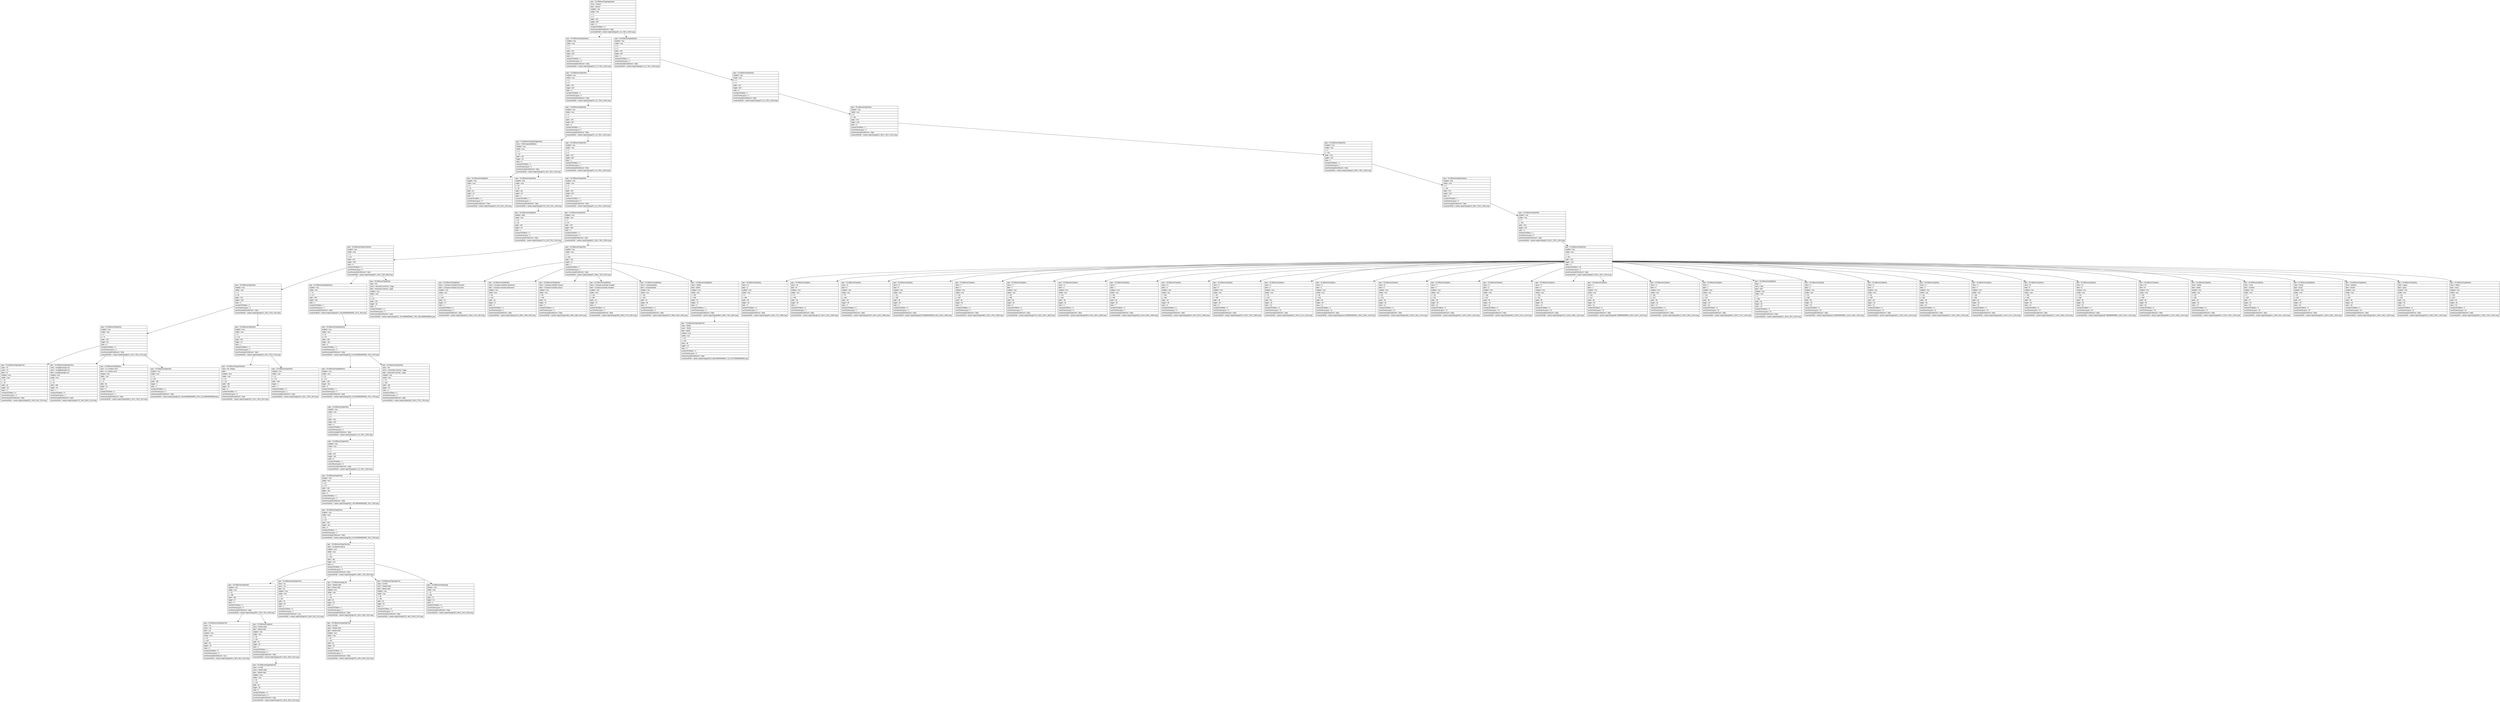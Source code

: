 digraph Layout {

	node [shape=record fontname=Arial];

	0	[label="{type = XCUIElementTypeApplication\l|name = Newton\l|label = Newton\l|enabled = true\l|visible = true\l|x = 0\l|y = 0\l|width = 375\l|height = 667\l|index = 0\l|numberOfChildren = 3\l|eventGeneratedOnElement = false \l|screenshotPath = newton-reply/S2/pngs/0.0_0.0_750.0_1334.0.png\l}"]
	1	[label="{type = XCUIElementTypeWindow\l|enabled = true\l|visible = true\l|x = 0\l|y = 0\l|width = 375\l|height = 667\l|index = 0\l|numberOfChildren = 1\l|numInParentLayout = 0\l|eventGeneratedOnElement = false \l|screenshotPath = newton-reply/S2/pngs/0.0_0.0_750.0_1334.0.png\l}"]
	2	[label="{type = XCUIElementTypeWindow\l|enabled = true\l|visible = true\l|x = 0\l|y = 0\l|width = 375\l|height = 667\l|index = 2\l|numberOfChildren = 1\l|numInParentLayout = 2\l|eventGeneratedOnElement = false \l|screenshotPath = newton-reply/S2/pngs/0.0_0.0_750.0_1334.0.png\l}"]
	3	[label="{type = XCUIElementTypeOther\l|enabled = true\l|visible = true\l|x = 0\l|y = 0\l|width = 375\l|height = 667\l|index = 0\l|numberOfChildren = 1\l|numInParentLayout = 0\l|eventGeneratedOnElement = false \l|screenshotPath = newton-reply/S2/pngs/0.0_0.0_750.0_1334.0.png\l}"]
	4	[label="{type = XCUIElementTypeOther\l|enabled = true\l|visible = true\l|x = 0\l|y = 0\l|width = 375\l|height = 667\l|index = 0\l|numberOfChildren = 1\l|numInParentLayout = 0\l|eventGeneratedOnElement = false \l|screenshotPath = newton-reply/S2/pngs/0.0_0.0_750.0_1334.0.png\l}"]
	5	[label="{type = XCUIElementTypeOther\l|enabled = true\l|visible = true\l|x = 0\l|y = 0\l|width = 375\l|height = 667\l|index = 0\l|numberOfChildren = 2\l|numInParentLayout = 0\l|eventGeneratedOnElement = false \l|screenshotPath = newton-reply/S2/pngs/0.0_0.0_750.0_1334.0.png\l}"]
	6	[label="{type = XCUIElementTypeOther\l|enabled = true\l|visible = true\l|x = 0\l|y = 451\l|width = 375\l|height = 216\l|index = 0\l|numberOfChildren = 2\l|numInParentLayout = 0\l|eventGeneratedOnElement = false \l|screenshotPath = newton-reply/S2/pngs/0.0_902.0_750.0_1334.0.png\l}"]
	7	[label="{type = XCUIElementTypeNavigationBar\l|name = CMComposeMailView\l|enabled = true\l|visible = true\l|x = 0\l|y = 20\l|width = 375\l|height = 44\l|index = 0\l|numberOfChildren = 2\l|numInParentLayout = 0\l|eventGeneratedOnElement = false \l|screenshotPath = newton-reply/S2/pngs/0.0_40.0_750.0_128.0.png\l}"]
	8	[label="{type = XCUIElementTypeOther\l|enabled = true\l|visible = true\l|x = 0\l|y = 0\l|width = 375\l|height = 667\l|index = 1\l|numberOfChildren = 1\l|numInParentLayout = 1\l|eventGeneratedOnElement = false \l|screenshotPath = newton-reply/S2/pngs/0.0_0.0_750.0_1334.0.png\l}"]
	9	[label="{type = XCUIElementTypeOther\l|enabled = true\l|visible = true\l|x = 0\l|y = 451\l|width = 375\l|height = 216\l|index = 1\l|numberOfChildren = 1\l|numInParentLayout = 1\l|eventGeneratedOnElement = false \l|screenshotPath = newton-reply/S2/pngs/0.0_902.0_750.0_1334.0.png\l}"]
	10	[label="{type = XCUIElementTypeButton\l|enabled = true\l|visible = true\l|x = 8\l|y = 20\l|width = 32\l|height = 44\l|index = 0\l|numberOfChildren = 0\l|numInParentLayout = 0\l|eventGeneratedOnElement = false \l|screenshotPath = newton-reply/S2/pngs/16.0_40.0_80.0_128.0.png\l}"]
	11	[label="{type = XCUIElementTypeOther\l|enabled = true\l|visible = true\l|x = 87\l|y = 20\l|width = 201\l|height = 44\l|index = 1\l|numberOfChildren = 2\l|numInParentLayout = 1\l|eventGeneratedOnElement = false \l|screenshotPath = newton-reply/S2/pngs/174.0_40.0_576.0_128.0.png\l}"]
	12	[label="{type = XCUIElementTypeOther\l|enabled = true\l|visible = true\l|x = 0\l|y = 0\l|width = 375\l|height = 667\l|index = 0\l|numberOfChildren = 1\l|numInParentLayout = 0\l|eventGeneratedOnElement = false \l|screenshotPath = newton-reply/S2/pngs/0.0_0.0_750.0_1334.0.png\l}"]
	13	[label="{type = XCUIElementTypeKeyboard\l|enabled = true\l|visible = true\l|x = 0\l|y = 451\l|width = 375\l|height = 216\l|index = 0\l|numberOfChildren = 1\l|numInParentLayout = 0\l|eventGeneratedOnElement = false \l|screenshotPath = newton-reply/S2/pngs/0.0_902.0_750.0_1334.0.png\l}"]
	14	[label="{type = XCUIElementTypeButton\l|enabled = false\l|visible = true\l|x = 87\l|y = 20\l|width = 201\l|height = 44\l|index = 1\l|numberOfChildren = 0\l|numInParentLayout = 1\l|eventGeneratedOnElement = false \l|screenshotPath = newton-reply/S2/pngs/174.0_40.0_576.0_128.0.png\l}"]
	15	[label="{type = XCUIElementTypeOther\l|enabled = true\l|visible = true\l|x = 0\l|y = 64\l|width = 375\l|height = 603\l|index = 0\l|numberOfChildren = 2\l|numInParentLayout = 0\l|eventGeneratedOnElement = false \l|screenshotPath = newton-reply/S2/pngs/0.0_128.0_750.0_1334.0.png\l}"]
	16	[label="{type = XCUIElementTypeOther\l|enabled = true\l|visible = true\l|x = 0\l|y = 451\l|width = 375\l|height = 216\l|index = 0\l|numberOfChildren = 1\l|numInParentLayout = 0\l|eventGeneratedOnElement = false \l|screenshotPath = newton-reply/S2/pngs/0.0_902.0_750.0_1334.0.png\l}"]
	17	[label="{type = XCUIElementTypeScrollView\l|enabled = true\l|visible = true\l|x = 0\l|y = 64\l|width = 375\l|height = 340\l|index = 0\l|numberOfChildren = 4\l|numInParentLayout = 0\l|eventGeneratedOnElement = false \l|screenshotPath = newton-reply/S2/pngs/0.0_128.0_750.0_808.0.png\l}"]
	18	[label="{type = XCUIElementTypeOther\l|enabled = true\l|visible = true\l|x = 0\l|y = 404\l|width = 375\l|height = 47\l|index = 1\l|numberOfChildren = 7\l|numInParentLayout = 1\l|eventGeneratedOnElement = false \l|screenshotPath = newton-reply/S2/pngs/0.0_808.0_750.0_902.0.png\l}"]
	19	[label="{type = XCUIElementTypeOther\l|enabled = true\l|visible = true\l|x = 0\l|y = 451\l|width = 375\l|height = 216\l|index = 0\l|numberOfChildren = 33\l|numInParentLayout = 0\l|eventGeneratedOnElement = false \l|screenshotPath = newton-reply/S2/pngs/0.0_902.0_750.0_1334.0.png\l}"]
	20	[label="{type = XCUIElementTypeOther\l|enabled = true\l|visible = true\l|x = 0\l|y = 64\l|width = 375\l|height = 108\l|index = 0\l|numberOfChildren = 2\l|numInParentLayout = 0\l|eventGeneratedOnElement = false \l|screenshotPath = newton-reply/S2/pngs/0.0_128.0_750.0_344.0.png\l}"]
	21	[label="{type = XCUIElementTypeWebView\l|enabled = true\l|visible = true\l|x = 15\l|y = 172\l|width = 345\l|height = 181\l|index = 1\l|numberOfChildren = 1\l|numInParentLayout = 1\l|eventGeneratedOnElement = false \l|screenshotPath = newton-reply/S2/pngs/30.0_344.00000000000006_720.0_706.0.png\l}"]
	22	[label="{type = XCUIElementTypeOther\l|value = 0%\l|name = Horizontal scroll bar, 1 page\l|label = Horizontal scroll bar, 1 page\l|enabled = true\l|visible = true\l|x = 0\l|y = 371\l|width = 375\l|height = 30\l|index = 3\l|numberOfChildren = 0\l|numInParentLayout = 3\l|eventGeneratedOnElement = false \l|screenshotPath = newton-reply/S2/pngs/0.0_742.0000000000001_750.0_802.0000000000001.png\l}"]
	23	[label="{type = XCUIElementTypeButton\l|name = Compose Actionbar Key Down\l|label = Compose Actionbar Key Down\l|enabled = true\l|visible = true\l|x = 11\l|y = 404\l|width = 44\l|height = 47\l|index = 1\l|numberOfChildren = 0\l|numInParentLayout = 1\l|eventGeneratedOnElement = false \l|screenshotPath = newton-reply/S2/pngs/22.0_808.0_110.0_902.0.png\l}"]
	24	[label="{type = XCUIElementTypeButton\l|name = Compose Actionbar Attachment\l|label = Compose Actionbar Attachment\l|enabled = true\l|visible = true\l|x = 55\l|y = 404\l|width = 44\l|height = 47\l|index = 2\l|numberOfChildren = 0\l|numInParentLayout = 2\l|eventGeneratedOnElement = false \l|screenshotPath = newton-reply/S2/pngs/110.0_808.0_198.0_902.0.png\l}"]
	25	[label="{type = XCUIElementTypeButton\l|name = Compose Actionbar Snooze\l|label = Compose Actionbar Snooze\l|enabled = true\l|visible = true\l|x = 99\l|y = 404\l|width = 44\l|height = 47\l|index = 3\l|numberOfChildren = 0\l|numInParentLayout = 3\l|eventGeneratedOnElement = false \l|screenshotPath = newton-reply/S2/pngs/198.0_808.0_286.0_902.0.png\l}"]
	26	[label="{type = XCUIElementTypeButton\l|name = Compose Actionbar template\l|label = Compose Actionbar template\l|enabled = true\l|visible = true\l|x = 143\l|y = 404\l|width = 44\l|height = 47\l|index = 4\l|numberOfChildren = 0\l|numInParentLayout = 4\l|eventGeneratedOnElement = false \l|screenshotPath = newton-reply/S2/pngs/286.0_808.0_374.0_902.0.png\l}"]
	27	[label="{type = XCUIElementTypeButton\l|name = composeNavbar\l|label = composeNavbar\l|enabled = true\l|visible = true\l|x = 187\l|y = 404\l|width = 44\l|height = 46\l|index = 5\l|numberOfChildren = 0\l|numInParentLayout = 5\l|eventGeneratedOnElement = false \l|screenshotPath = newton-reply/S2/pngs/374.0_808.0_462.0_900.0.png\l}"]
	28	[label="{type = XCUIElementTypeButton\l|name = SEND\l|label = SEND\l|enabled = true\l|visible = true\l|x = 297\l|y = 404\l|width = 78\l|height = 37\l|index = 6\l|numberOfChildren = 1\l|numInParentLayout = 6\l|eventGeneratedOnElement = false \l|screenshotPath = newton-reply/S2/pngs/594.0_808.0_750.0_882.0.png\l}"]
	29	[label="{type = XCUIElementTypeKey\l|name = Q\l|label = Q\l|enabled = true\l|visible = true\l|x = 0\l|y = 458\l|width = 38\l|height = 46\l|index = 0\l|numberOfChildren = 0\l|numInParentLayout = 0\l|eventGeneratedOnElement = false \l|screenshotPath = newton-reply/S2/pngs/0.0_916.0_76.0_1008.0.png\l}"]
	30	[label="{type = XCUIElementTypeKey\l|name = W\l|label = W\l|enabled = true\l|visible = true\l|x = 37\l|y = 458\l|width = 38\l|height = 46\l|index = 1\l|numberOfChildren = 0\l|numInParentLayout = 1\l|eventGeneratedOnElement = false \l|screenshotPath = newton-reply/S2/pngs/74.0_916.0_150.0_1008.0.png\l}"]
	31	[label="{type = XCUIElementTypeKey\l|name = E\l|label = E\l|enabled = true\l|visible = true\l|x = 75\l|y = 458\l|width = 38\l|height = 46\l|index = 2\l|numberOfChildren = 0\l|numInParentLayout = 2\l|eventGeneratedOnElement = false \l|screenshotPath = newton-reply/S2/pngs/150.0_916.0_226.0_1008.0.png\l}"]
	32	[label="{type = XCUIElementTypeKey\l|name = R\l|label = R\l|enabled = true\l|visible = true\l|x = 112\l|y = 458\l|width = 38\l|height = 46\l|index = 3\l|numberOfChildren = 0\l|numInParentLayout = 3\l|eventGeneratedOnElement = false \l|screenshotPath = newton-reply/S2/pngs/224.00000000000003_916.0_300.0_1008.0.png\l}"]
	33	[label="{type = XCUIElementTypeKey\l|name = T\l|label = T\l|enabled = true\l|visible = true\l|x = 150\l|y = 458\l|width = 38\l|height = 46\l|index = 4\l|numberOfChildren = 0\l|numInParentLayout = 4\l|eventGeneratedOnElement = false \l|screenshotPath = newton-reply/S2/pngs/300.0_916.0_376.0_1008.0.png\l}"]
	34	[label="{type = XCUIElementTypeKey\l|name = Y\l|label = Y\l|enabled = true\l|visible = true\l|x = 187\l|y = 458\l|width = 38\l|height = 46\l|index = 5\l|numberOfChildren = 0\l|numInParentLayout = 5\l|eventGeneratedOnElement = false \l|screenshotPath = newton-reply/S2/pngs/374.0_916.0_450.0_1008.0.png\l}"]
	35	[label="{type = XCUIElementTypeKey\l|name = U\l|label = U\l|enabled = true\l|visible = true\l|x = 225\l|y = 458\l|width = 38\l|height = 46\l|index = 6\l|numberOfChildren = 0\l|numInParentLayout = 6\l|eventGeneratedOnElement = false \l|screenshotPath = newton-reply/S2/pngs/450.0_916.0_526.0_1008.0.png\l}"]
	36	[label="{type = XCUIElementTypeKey\l|name = I\l|label = I\l|enabled = true\l|visible = true\l|x = 262\l|y = 458\l|width = 38\l|height = 46\l|index = 7\l|numberOfChildren = 0\l|numInParentLayout = 7\l|eventGeneratedOnElement = false \l|screenshotPath = newton-reply/S2/pngs/524.0_916.0_600.0_1008.0.png\l}"]
	37	[label="{type = XCUIElementTypeKey\l|name = O\l|label = O\l|enabled = true\l|visible = true\l|x = 300\l|y = 458\l|width = 38\l|height = 46\l|index = 8\l|numberOfChildren = 0\l|numInParentLayout = 8\l|eventGeneratedOnElement = false \l|screenshotPath = newton-reply/S2/pngs/600.0_916.0_676.0_1008.0.png\l}"]
	38	[label="{type = XCUIElementTypeKey\l|name = P\l|label = P\l|enabled = true\l|visible = true\l|x = 337\l|y = 458\l|width = 38\l|height = 46\l|index = 9\l|numberOfChildren = 0\l|numInParentLayout = 9\l|eventGeneratedOnElement = false \l|screenshotPath = newton-reply/S2/pngs/674.0_916.0_750.0_1008.0.png\l}"]
	39	[label="{type = XCUIElementTypeKey\l|name = A\l|label = A\l|enabled = true\l|visible = true\l|x = 18\l|y = 512\l|width = 38\l|height = 46\l|index = 10\l|numberOfChildren = 0\l|numInParentLayout = 10\l|eventGeneratedOnElement = false \l|screenshotPath = newton-reply/S2/pngs/36.0_1024.0_112.0_1116.0.png\l}"]
	40	[label="{type = XCUIElementTypeKey\l|name = S\l|label = S\l|enabled = true\l|visible = true\l|x = 56\l|y = 512\l|width = 38\l|height = 46\l|index = 11\l|numberOfChildren = 0\l|numInParentLayout = 11\l|eventGeneratedOnElement = false \l|screenshotPath = newton-reply/S2/pngs/112.00000000000001_1024.0_188.0_1116.0.png\l}"]
	41	[label="{type = XCUIElementTypeKey\l|name = D\l|label = D\l|enabled = true\l|visible = true\l|x = 93\l|y = 512\l|width = 38\l|height = 46\l|index = 12\l|numberOfChildren = 0\l|numInParentLayout = 12\l|eventGeneratedOnElement = false \l|screenshotPath = newton-reply/S2/pngs/186.0_1024.0_262.0_1116.0.png\l}"]
	42	[label="{type = XCUIElementTypeKey\l|name = F\l|label = F\l|enabled = true\l|visible = true\l|x = 131\l|y = 512\l|width = 38\l|height = 46\l|index = 13\l|numberOfChildren = 0\l|numInParentLayout = 13\l|eventGeneratedOnElement = false \l|screenshotPath = newton-reply/S2/pngs/262.0_1024.0_338.0_1116.0.png\l}"]
	43	[label="{type = XCUIElementTypeKey\l|name = G\l|label = G\l|enabled = true\l|visible = true\l|x = 169\l|y = 512\l|width = 38\l|height = 46\l|index = 14\l|numberOfChildren = 0\l|numInParentLayout = 14\l|eventGeneratedOnElement = false \l|screenshotPath = newton-reply/S2/pngs/338.0_1024.0_414.0_1116.0.png\l}"]
	44	[label="{type = XCUIElementTypeKey\l|name = H\l|label = H\l|enabled = true\l|visible = true\l|x = 206\l|y = 512\l|width = 38\l|height = 46\l|index = 15\l|numberOfChildren = 0\l|numInParentLayout = 15\l|eventGeneratedOnElement = false \l|screenshotPath = newton-reply/S2/pngs/412.0_1024.0_488.0_1116.0.png\l}"]
	45	[label="{type = XCUIElementTypeKey\l|name = J\l|label = J\l|enabled = true\l|visible = true\l|x = 244\l|y = 512\l|width = 38\l|height = 46\l|index = 16\l|numberOfChildren = 0\l|numInParentLayout = 16\l|eventGeneratedOnElement = false \l|screenshotPath = newton-reply/S2/pngs/487.99999999999994_1024.0_564.0_1116.0.png\l}"]
	46	[label="{type = XCUIElementTypeKey\l|name = K\l|label = K\l|enabled = true\l|visible = true\l|x = 281\l|y = 512\l|width = 38\l|height = 46\l|index = 17\l|numberOfChildren = 0\l|numInParentLayout = 17\l|eventGeneratedOnElement = false \l|screenshotPath = newton-reply/S2/pngs/562.0_1024.0_638.0_1116.0.png\l}"]
	47	[label="{type = XCUIElementTypeKey\l|name = L\l|label = L\l|enabled = true\l|visible = true\l|x = 319\l|y = 512\l|width = 38\l|height = 46\l|index = 18\l|numberOfChildren = 0\l|numInParentLayout = 18\l|eventGeneratedOnElement = false \l|screenshotPath = newton-reply/S2/pngs/638.0_1024.0_714.0_1116.0.png\l}"]
	48	[label="{type = XCUIElementTypeButton\l|value = 1\l|name = shift\l|label = shift\l|enabled = true\l|visible = true\l|x = 0\l|y = 566\l|width = 48\l|height = 46\l|index = 19\l|numberOfChildren = 0\l|numInParentLayout = 19\l|eventGeneratedOnElement = false \l|screenshotPath = newton-reply/S2/pngs/0.0_1132.0_96.0_1224.0.png\l}"]
	49	[label="{type = XCUIElementTypeKey\l|name = Z\l|label = Z\l|enabled = true\l|visible = true\l|x = 56\l|y = 566\l|width = 38\l|height = 46\l|index = 20\l|numberOfChildren = 0\l|numInParentLayout = 20\l|eventGeneratedOnElement = false \l|screenshotPath = newton-reply/S2/pngs/112.00000000000001_1132.0_188.0_1224.0.png\l}"]
	50	[label="{type = XCUIElementTypeKey\l|name = X\l|label = X\l|enabled = true\l|visible = true\l|x = 93\l|y = 566\l|width = 38\l|height = 46\l|index = 21\l|numberOfChildren = 0\l|numInParentLayout = 21\l|eventGeneratedOnElement = false \l|screenshotPath = newton-reply/S2/pngs/186.0_1132.0_262.0_1224.0.png\l}"]
	51	[label="{type = XCUIElementTypeKey\l|name = C\l|label = C\l|enabled = true\l|visible = true\l|x = 131\l|y = 566\l|width = 38\l|height = 46\l|index = 22\l|numberOfChildren = 0\l|numInParentLayout = 22\l|eventGeneratedOnElement = false \l|screenshotPath = newton-reply/S2/pngs/262.0_1132.0_338.0_1224.0.png\l}"]
	52	[label="{type = XCUIElementTypeKey\l|name = V\l|label = V\l|enabled = true\l|visible = true\l|x = 169\l|y = 566\l|width = 38\l|height = 46\l|index = 23\l|numberOfChildren = 0\l|numInParentLayout = 23\l|eventGeneratedOnElement = false \l|screenshotPath = newton-reply/S2/pngs/338.0_1132.0_414.0_1224.0.png\l}"]
	53	[label="{type = XCUIElementTypeKey\l|name = B\l|label = B\l|enabled = true\l|visible = true\l|x = 206\l|y = 566\l|width = 38\l|height = 46\l|index = 24\l|numberOfChildren = 0\l|numInParentLayout = 24\l|eventGeneratedOnElement = false \l|screenshotPath = newton-reply/S2/pngs/412.0_1132.0_488.0_1224.0.png\l}"]
	54	[label="{type = XCUIElementTypeKey\l|name = N\l|label = N\l|enabled = true\l|visible = true\l|x = 244\l|y = 566\l|width = 38\l|height = 46\l|index = 25\l|numberOfChildren = 0\l|numInParentLayout = 25\l|eventGeneratedOnElement = false \l|screenshotPath = newton-reply/S2/pngs/487.99999999999994_1132.0_564.0_1224.0.png\l}"]
	55	[label="{type = XCUIElementTypeKey\l|name = M\l|label = M\l|enabled = true\l|visible = true\l|x = 281\l|y = 566\l|width = 38\l|height = 46\l|index = 26\l|numberOfChildren = 0\l|numInParentLayout = 26\l|eventGeneratedOnElement = false \l|screenshotPath = newton-reply/S2/pngs/562.0_1132.0_638.0_1224.0.png\l}"]
	56	[label="{type = XCUIElementTypeKey\l|name = delete\l|label = delete\l|enabled = true\l|visible = true\l|x = 327\l|y = 566\l|width = 48\l|height = 46\l|index = 27\l|numberOfChildren = 0\l|numInParentLayout = 27\l|eventGeneratedOnElement = false \l|screenshotPath = newton-reply/S2/pngs/654.0_1132.0_750.0_1224.0.png\l}"]
	57	[label="{type = XCUIElementTypeKey\l|name = more\l|label = numbers\l|enabled = true\l|visible = true\l|x = 0\l|y = 620\l|width = 47\l|height = 46\l|index = 28\l|numberOfChildren = 0\l|numInParentLayout = 28\l|eventGeneratedOnElement = false \l|screenshotPath = newton-reply/S2/pngs/0.0_1240.0_94.0_1332.0.png\l}"]
	58	[label="{type = XCUIElementTypeButton\l|name = Emoji\l|label = Emoji\l|enabled = true\l|visible = true\l|x = 46\l|y = 620\l|width = 48\l|height = 46\l|index = 29\l|numberOfChildren = 0\l|numInParentLayout = 29\l|eventGeneratedOnElement = false \l|screenshotPath = newton-reply/S2/pngs/92.0_1240.0_188.0_1332.0.png\l}"]
	59	[label="{type = XCUIElementTypeButton\l|name = dictation\l|label = Dictate\l|enabled = true\l|visible = true\l|x = 93\l|y = 620\l|width = 38\l|height = 46\l|index = 30\l|numberOfChildren = 0\l|numInParentLayout = 30\l|eventGeneratedOnElement = false \l|screenshotPath = newton-reply/S2/pngs/186.0_1240.0_262.0_1332.0.png\l}"]
	60	[label="{type = XCUIElementTypeKey\l|name = space\l|label = space\l|enabled = true\l|visible = true\l|x = 131\l|y = 620\l|width = 151\l|height = 46\l|index = 31\l|numberOfChildren = 0\l|numInParentLayout = 31\l|eventGeneratedOnElement = false \l|screenshotPath = newton-reply/S2/pngs/262.0_1240.0_564.0_1332.0.png\l}"]
	61	[label="{type = XCUIElementTypeButton\l|name = Return\l|label = return\l|enabled = true\l|visible = true\l|x = 281\l|y = 620\l|width = 94\l|height = 46\l|index = 32\l|numberOfChildren = 0\l|numInParentLayout = 32\l|eventGeneratedOnElement = false \l|screenshotPath = newton-reply/S2/pngs/562.0_1240.0_750.0_1332.0.png\l}"]
	62	[label="{type = XCUIElementTypeOther\l|enabled = true\l|visible = true\l|x = 0\l|y = 71\l|width = 375\l|height = 50\l|index = 0\l|numberOfChildren = 4\l|numInParentLayout = 0\l|eventGeneratedOnElement = false \l|screenshotPath = newton-reply/S2/pngs/0.0_142.0_750.0_242.0.png\l}"]
	63	[label="{type = XCUIElementTypeOther\l|enabled = true\l|visible = true\l|x = 0\l|y = 121\l|width = 375\l|height = 51\l|index = 1\l|numberOfChildren = 2\l|numInParentLayout = 1\l|eventGeneratedOnElement = false \l|screenshotPath = newton-reply/S2/pngs/0.0_242.0_750.0_344.0.png\l}"]
	64	[label="{type = XCUIElementTypeWebView\l|enabled = true\l|visible = true\l|x = 15\l|y = 172\l|width = 345\l|height = 181\l|index = 0\l|numberOfChildren = 3\l|numInParentLayout = 0\l|eventGeneratedOnElement = false \l|screenshotPath = newton-reply/S2/pngs/30.0_344.00000000000006_720.0_706.0.png\l}"]
	65	[label="{type = XCUIElementTypeStaticText\l|value = SEND\l|name = SEND\l|label = SEND\l|enabled = true\l|visible = true\l|x = 317\l|y = 419\l|width = 38\l|height = 18\l|index = 0\l|numberOfChildren = 0\l|numInParentLayout = 0\l|eventGeneratedOnElement = false \l|screenshotPath = newton-reply/S2/pngs/634.0_838.0000000000001_710.0_874.0000000000001.png\l}"]
	66	[label="{type = XCUIElementTypeStaticText\l|value = To\l|name = To\l|label = To\l|enabled = true\l|visible = true\l|x = 15\l|y = 78\l|width = 18\l|height = 30\l|index = 0\l|numberOfChildren = 0\l|numInParentLayout = 0\l|eventGeneratedOnElement = false \l|screenshotPath = newton-reply/S2/pngs/30.0_156.0_66.0_216.0.png\l}"]
	67	[label="{type = XCUIElementTypeStaticText\l|value = email@example.com\l|name = email@example.com\l|label = email@example.com\l|enabled = true\l|visible = true\l|x = 37\l|y = 78\l|width = 308\l|height = 30\l|index = 1\l|numberOfChildren = 0\l|numInParentLayout = 1\l|eventGeneratedOnElement = false \l|screenshotPath = newton-reply/S2/pngs/74.0_156.0_690.0_216.0.png\l}"]
	68	[label="{type = XCUIElementTypeButton\l|name = cm overflow menu\l|label = cm overflow menu\l|enabled = true\l|visible = true\l|x = 325\l|y = 71\l|width = 50\l|height = 50\l|index = 2\l|numberOfChildren = 0\l|numInParentLayout = 2\l|eventGeneratedOnElement = false \l|screenshotPath = newton-reply/S2/pngs/650.0_142.0_750.0_242.0.png\l}"]
	69	[label="{type = XCUIElementTypeOther\l|enabled = true\l|visible = true\l|x = 12\l|y = 120\l|width = 363\l|height = 1\l|index = 3\l|numberOfChildren = 0\l|numInParentLayout = 3\l|eventGeneratedOnElement = false \l|screenshotPath = newton-reply/S2/pngs/24.0_240.00000000000003_750.0_242.00000000000003.png\l}"]
	70	[label="{type = XCUIElementTypeTextField\l|value = Re: Testing\l|label = \l|enabled = true\l|visible = true\l|x = 15\l|y = 121\l|width = 355\l|height = 50\l|index = 0\l|numberOfChildren = 0\l|numInParentLayout = 0\l|eventGeneratedOnElement = false \l|screenshotPath = newton-reply/S2/pngs/30.0_242.0_740.0_342.0.png\l}"]
	71	[label="{type = XCUIElementTypeOther\l|enabled = true\l|visible = true\l|x = 12\l|y = 171\l|width = 363\l|height = 1\l|index = 1\l|numberOfChildren = 0\l|numInParentLayout = 1\l|eventGeneratedOnElement = false \l|screenshotPath = newton-reply/S2/pngs/24.0_342.0_750.0_344.0.png\l}"]
	72	[label="{type = XCUIElementTypeWebView\l|enabled = true\l|visible = true\l|x = 15\l|y = 172\l|width = 345\l|height = 181\l|index = 0\l|numberOfChildren = 1\l|numInParentLayout = 0\l|eventGeneratedOnElement = false \l|screenshotPath = newton-reply/S2/pngs/30.0_344.00000000000006_720.0_706.0.png\l}"]
	73	[label="{type = XCUIElementTypeOther\l|value = 0%\l|name = Horizontal scroll bar, 1 page\l|label = Horizontal scroll bar, 1 page\l|enabled = true\l|visible = true\l|x = 15\l|y = 320\l|width = 345\l|height = 30\l|index = 2\l|numberOfChildren = 0\l|numInParentLayout = 2\l|eventGeneratedOnElement = false \l|screenshotPath = newton-reply/S2/pngs/30.0_640.0_720.0_700.0.png\l}"]
	74	[label="{type = XCUIElementTypeOther\l|enabled = true\l|visible = true\l|x = 0\l|y = 0\l|width = 375\l|height = 667\l|index = 0\l|numberOfChildren = 1\l|numInParentLayout = 0\l|eventGeneratedOnElement = false \l|screenshotPath = newton-reply/S2/pngs/0.0_0.0_750.0_1334.0.png\l}"]
	75	[label="{type = XCUIElementTypeOther\l|enabled = true\l|visible = true\l|x = 0\l|y = 0\l|width = 375\l|height = 667\l|index = 0\l|numberOfChildren = 1\l|numInParentLayout = 0\l|eventGeneratedOnElement = false \l|screenshotPath = newton-reply/S2/pngs/0.0_0.0_750.0_1334.0.png\l}"]
	76	[label="{type = XCUIElementTypeOther\l|enabled = true\l|visible = true\l|x = 15\l|y = 172\l|width = 345\l|height = 181\l|index = 0\l|numberOfChildren = 1\l|numInParentLayout = 0\l|eventGeneratedOnElement = false \l|screenshotPath = newton-reply/S2/pngs/30.0_344.00000000000006_720.0_706.0.png\l}"]
	77	[label="{type = XCUIElementTypeOther\l|enabled = true\l|visible = true\l|x = 15\l|y = 172\l|width = 345\l|height = 181\l|index = 0\l|numberOfChildren = 1\l|numInParentLayout = 0\l|eventGeneratedOnElement = false \l|screenshotPath = newton-reply/S2/pngs/30.0_344.00000000000006_720.0_706.0.png\l}"]
	78	[label="{type = XCUIElementTypeTextView\l|value =   via Newton Mail  ￼\l|enabled = true\l|visible = true\l|x = 15\l|y = 184\l|width = 345\l|height = 141\l|index = 0\l|numberOfChildren = 5\l|numInParentLayout = 0\l|eventGeneratedOnElement = false \l|screenshotPath = newton-reply/S2/pngs/30.0_368.0_720.0_650.0.png\l}"]
	79	[label="{type = XCUIElementTypeOther\l|enabled = true\l|visible = true\l|x = 15\l|y = 238\l|width = 345\l|height = 27\l|index = 0\l|numberOfChildren = 2\l|numInParentLayout = 0\l|eventGeneratedOnElement = false \l|screenshotPath = newton-reply/S2/pngs/30.0_476.0_720.0_530.0.png\l}"]
	80	[label="{type = XCUIElementTypeStaticText\l|value = via \l|name = via\l|label = via\l|enabled = true\l|visible = true\l|x = 15\l|y = 241\l|width = 25\l|height = 20\l|index = 1\l|numberOfChildren = 0\l|numInParentLayout = 1\l|eventGeneratedOnElement = true \l|screenshotPath = newton-reply/S2/pngs/30.0_482.0_80.0_522.0.png\l}"]
	81	[label="{type = XCUIElementTypeLink\l|name = Newton Mail\l|label = Newton Mail\l|enabled = true\l|visible = true\l|x = 39\l|y = 241\l|width = 91\l|height = 20\l|index = 2\l|numberOfChildren = 1\l|numInParentLayout = 2\l|eventGeneratedOnElement = false \l|screenshotPath = newton-reply/S2/pngs/78.0_482.0_260.0_522.0.png\l}"]
	82	[label="{type = XCUIElementTypeStaticText\l|value = on Mail\l|name = Newton Mail\l|label = Newton Mail\l|enabled = true\l|visible = true\l|x = 39\l|y = 241\l|width = 91\l|height = 20\l|index = 3\l|numberOfChildren = 0\l|numInParentLayout = 3\l|eventGeneratedOnElement = false \l|screenshotPath = newton-reply/S2/pngs/78.0_482.0_260.0_522.0.png\l}"]
	83	[label="{type = XCUIElementTypeImage\l|enabled = true\l|visible = true\l|x = 15\l|y = 292\l|width = 37\l|height = 33\l|index = 4\l|numberOfChildren = 0\l|numInParentLayout = 4\l|eventGeneratedOnElement = false \l|screenshotPath = newton-reply/S2/pngs/30.0_584.0_104.0_650.0.png\l}"]
	84	[label="{type = XCUIElementTypeStaticText\l|value = via \l|name = via\l|label = via\l|enabled = true\l|visible = true\l|x = 15\l|y = 241\l|width = 25\l|height = 20\l|index = 0\l|numberOfChildren = 0\l|numInParentLayout = 0\l|eventGeneratedOnElement = true \l|screenshotPath = newton-reply/S2/pngs/30.0_482.0_80.0_522.0.png\l}"]
	85	[label="{type = XCUIElementTypeLink\l|name = Newton Mail\l|label = Newton Mail\l|enabled = true\l|visible = true\l|x = 39\l|y = 241\l|width = 91\l|height = 20\l|index = 1\l|numberOfChildren = 1\l|numInParentLayout = 1\l|eventGeneratedOnElement = false \l|screenshotPath = newton-reply/S2/pngs/78.0_482.0_260.0_522.0.png\l}"]
	86	[label="{type = XCUIElementTypeStaticText\l|value = on Mail\l|name = Newton Mail\l|label = Newton Mail\l|enabled = true\l|visible = true\l|x = 39\l|y = 241\l|width = 91\l|height = 20\l|index = 0\l|numberOfChildren = 0\l|numInParentLayout = 0\l|eventGeneratedOnElement = false \l|screenshotPath = newton-reply/S2/pngs/78.0_482.0_260.0_522.0.png\l}"]
	87	[label="{type = XCUIElementTypeStaticText\l|value = on Mail\l|name = Newton Mail\l|label = Newton Mail\l|enabled = true\l|visible = true\l|x = 39\l|y = 241\l|width = 91\l|height = 20\l|index = 0\l|numberOfChildren = 0\l|numInParentLayout = 0\l|eventGeneratedOnElement = false \l|screenshotPath = newton-reply/S2/pngs/78.0_482.0_260.0_522.0.png\l}"]


	0 -> 1
	0 -> 2
	1 -> 3
	2 -> 4
	3 -> 5
	4 -> 6
	5 -> 7
	5 -> 8
	6 -> 9
	7 -> 10
	7 -> 11
	8 -> 12
	9 -> 13
	11 -> 14
	12 -> 15
	13 -> 16
	15 -> 17
	15 -> 18
	16 -> 19
	17 -> 20
	17 -> 21
	17 -> 22
	18 -> 23
	18 -> 24
	18 -> 25
	18 -> 26
	18 -> 27
	18 -> 28
	19 -> 29
	19 -> 30
	19 -> 31
	19 -> 32
	19 -> 33
	19 -> 34
	19 -> 35
	19 -> 36
	19 -> 37
	19 -> 38
	19 -> 39
	19 -> 40
	19 -> 41
	19 -> 42
	19 -> 43
	19 -> 44
	19 -> 45
	19 -> 46
	19 -> 47
	19 -> 48
	19 -> 49
	19 -> 50
	19 -> 51
	19 -> 52
	19 -> 53
	19 -> 54
	19 -> 55
	19 -> 56
	19 -> 57
	19 -> 58
	19 -> 59
	19 -> 60
	19 -> 61
	20 -> 62
	20 -> 63
	21 -> 64
	28 -> 65
	62 -> 66
	62 -> 67
	62 -> 68
	62 -> 69
	63 -> 70
	63 -> 71
	64 -> 72
	64 -> 73
	72 -> 74
	74 -> 75
	75 -> 76
	76 -> 77
	77 -> 78
	78 -> 79
	78 -> 80
	78 -> 81
	78 -> 82
	78 -> 83
	79 -> 84
	79 -> 85
	81 -> 86
	85 -> 87


}